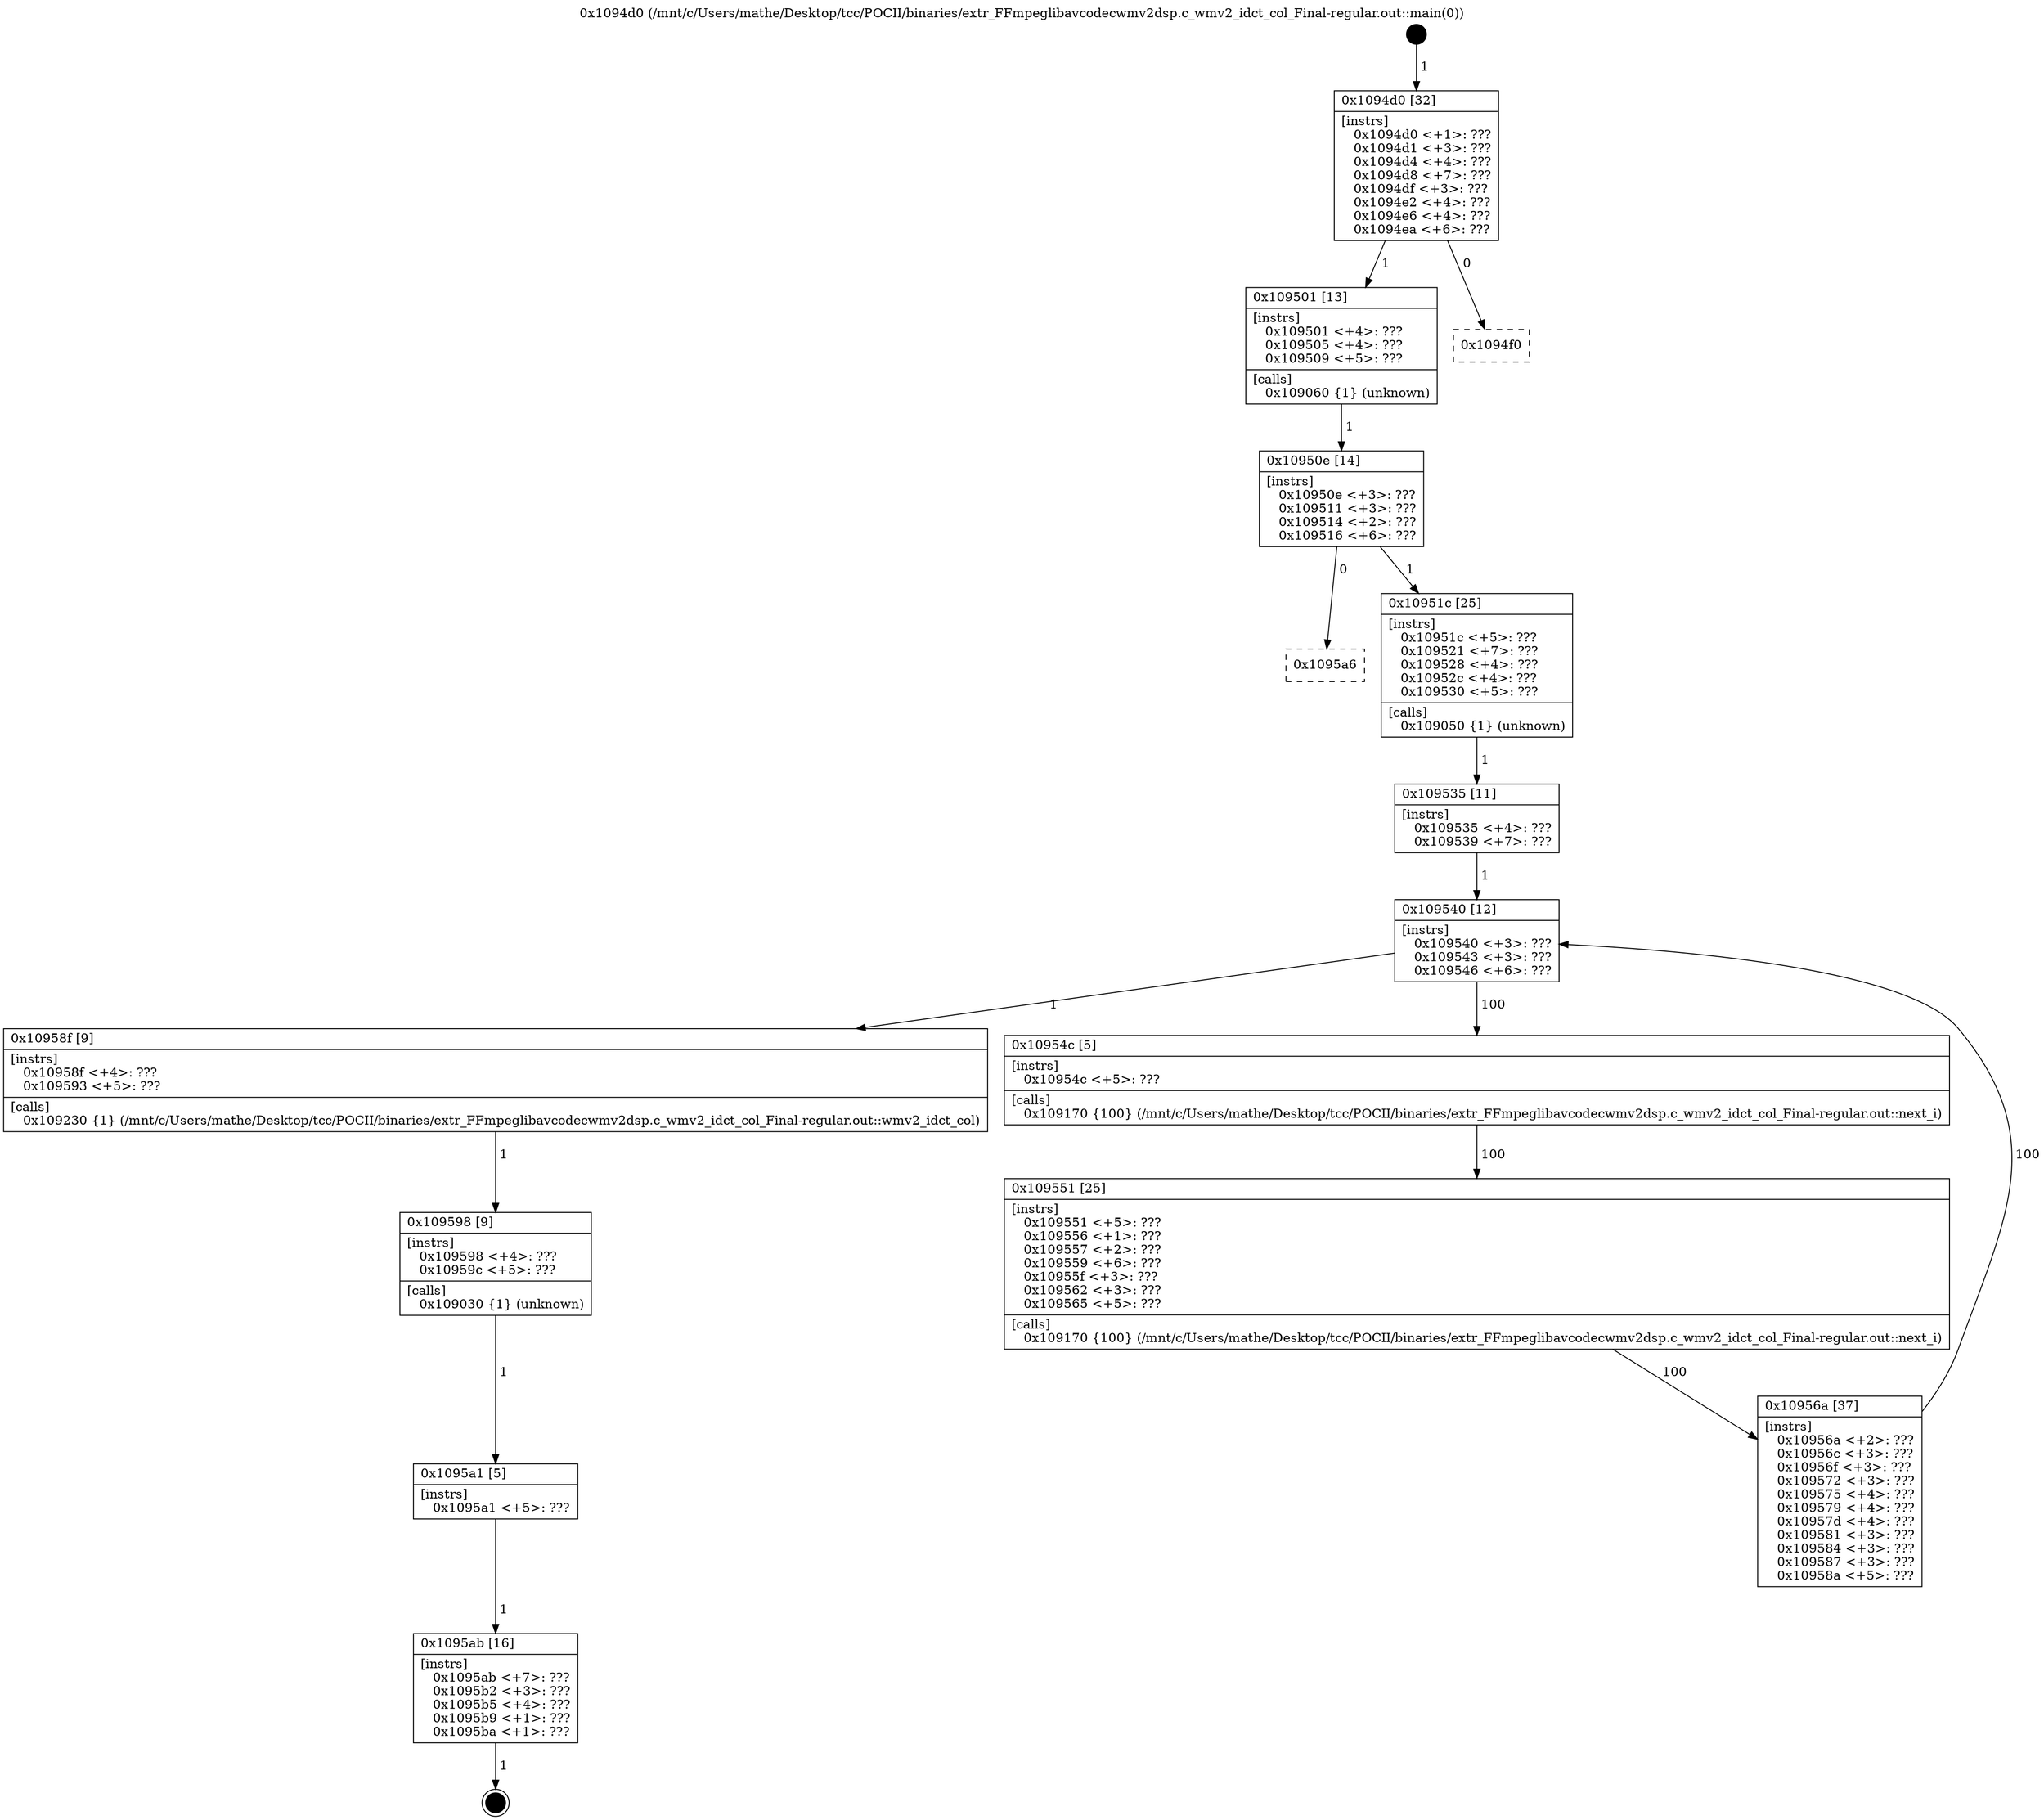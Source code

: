 digraph "0x1094d0" {
  label = "0x1094d0 (/mnt/c/Users/mathe/Desktop/tcc/POCII/binaries/extr_FFmpeglibavcodecwmv2dsp.c_wmv2_idct_col_Final-regular.out::main(0))"
  labelloc = "t"
  node[shape=record]

  Entry [label="",width=0.3,height=0.3,shape=circle,fillcolor=black,style=filled]
  "0x1094d0" [label="{
     0x1094d0 [32]\l
     | [instrs]\l
     &nbsp;&nbsp;0x1094d0 \<+1\>: ???\l
     &nbsp;&nbsp;0x1094d1 \<+3\>: ???\l
     &nbsp;&nbsp;0x1094d4 \<+4\>: ???\l
     &nbsp;&nbsp;0x1094d8 \<+7\>: ???\l
     &nbsp;&nbsp;0x1094df \<+3\>: ???\l
     &nbsp;&nbsp;0x1094e2 \<+4\>: ???\l
     &nbsp;&nbsp;0x1094e6 \<+4\>: ???\l
     &nbsp;&nbsp;0x1094ea \<+6\>: ???\l
  }"]
  "0x109501" [label="{
     0x109501 [13]\l
     | [instrs]\l
     &nbsp;&nbsp;0x109501 \<+4\>: ???\l
     &nbsp;&nbsp;0x109505 \<+4\>: ???\l
     &nbsp;&nbsp;0x109509 \<+5\>: ???\l
     | [calls]\l
     &nbsp;&nbsp;0x109060 \{1\} (unknown)\l
  }"]
  "0x1094f0" [label="{
     0x1094f0\l
  }", style=dashed]
  "0x10950e" [label="{
     0x10950e [14]\l
     | [instrs]\l
     &nbsp;&nbsp;0x10950e \<+3\>: ???\l
     &nbsp;&nbsp;0x109511 \<+3\>: ???\l
     &nbsp;&nbsp;0x109514 \<+2\>: ???\l
     &nbsp;&nbsp;0x109516 \<+6\>: ???\l
  }"]
  "0x1095a6" [label="{
     0x1095a6\l
  }", style=dashed]
  "0x10951c" [label="{
     0x10951c [25]\l
     | [instrs]\l
     &nbsp;&nbsp;0x10951c \<+5\>: ???\l
     &nbsp;&nbsp;0x109521 \<+7\>: ???\l
     &nbsp;&nbsp;0x109528 \<+4\>: ???\l
     &nbsp;&nbsp;0x10952c \<+4\>: ???\l
     &nbsp;&nbsp;0x109530 \<+5\>: ???\l
     | [calls]\l
     &nbsp;&nbsp;0x109050 \{1\} (unknown)\l
  }"]
  Exit [label="",width=0.3,height=0.3,shape=circle,fillcolor=black,style=filled,peripheries=2]
  "0x109540" [label="{
     0x109540 [12]\l
     | [instrs]\l
     &nbsp;&nbsp;0x109540 \<+3\>: ???\l
     &nbsp;&nbsp;0x109543 \<+3\>: ???\l
     &nbsp;&nbsp;0x109546 \<+6\>: ???\l
  }"]
  "0x10958f" [label="{
     0x10958f [9]\l
     | [instrs]\l
     &nbsp;&nbsp;0x10958f \<+4\>: ???\l
     &nbsp;&nbsp;0x109593 \<+5\>: ???\l
     | [calls]\l
     &nbsp;&nbsp;0x109230 \{1\} (/mnt/c/Users/mathe/Desktop/tcc/POCII/binaries/extr_FFmpeglibavcodecwmv2dsp.c_wmv2_idct_col_Final-regular.out::wmv2_idct_col)\l
  }"]
  "0x10954c" [label="{
     0x10954c [5]\l
     | [instrs]\l
     &nbsp;&nbsp;0x10954c \<+5\>: ???\l
     | [calls]\l
     &nbsp;&nbsp;0x109170 \{100\} (/mnt/c/Users/mathe/Desktop/tcc/POCII/binaries/extr_FFmpeglibavcodecwmv2dsp.c_wmv2_idct_col_Final-regular.out::next_i)\l
  }"]
  "0x109551" [label="{
     0x109551 [25]\l
     | [instrs]\l
     &nbsp;&nbsp;0x109551 \<+5\>: ???\l
     &nbsp;&nbsp;0x109556 \<+1\>: ???\l
     &nbsp;&nbsp;0x109557 \<+2\>: ???\l
     &nbsp;&nbsp;0x109559 \<+6\>: ???\l
     &nbsp;&nbsp;0x10955f \<+3\>: ???\l
     &nbsp;&nbsp;0x109562 \<+3\>: ???\l
     &nbsp;&nbsp;0x109565 \<+5\>: ???\l
     | [calls]\l
     &nbsp;&nbsp;0x109170 \{100\} (/mnt/c/Users/mathe/Desktop/tcc/POCII/binaries/extr_FFmpeglibavcodecwmv2dsp.c_wmv2_idct_col_Final-regular.out::next_i)\l
  }"]
  "0x10956a" [label="{
     0x10956a [37]\l
     | [instrs]\l
     &nbsp;&nbsp;0x10956a \<+2\>: ???\l
     &nbsp;&nbsp;0x10956c \<+3\>: ???\l
     &nbsp;&nbsp;0x10956f \<+3\>: ???\l
     &nbsp;&nbsp;0x109572 \<+3\>: ???\l
     &nbsp;&nbsp;0x109575 \<+4\>: ???\l
     &nbsp;&nbsp;0x109579 \<+4\>: ???\l
     &nbsp;&nbsp;0x10957d \<+4\>: ???\l
     &nbsp;&nbsp;0x109581 \<+3\>: ???\l
     &nbsp;&nbsp;0x109584 \<+3\>: ???\l
     &nbsp;&nbsp;0x109587 \<+3\>: ???\l
     &nbsp;&nbsp;0x10958a \<+5\>: ???\l
  }"]
  "0x109535" [label="{
     0x109535 [11]\l
     | [instrs]\l
     &nbsp;&nbsp;0x109535 \<+4\>: ???\l
     &nbsp;&nbsp;0x109539 \<+7\>: ???\l
  }"]
  "0x109598" [label="{
     0x109598 [9]\l
     | [instrs]\l
     &nbsp;&nbsp;0x109598 \<+4\>: ???\l
     &nbsp;&nbsp;0x10959c \<+5\>: ???\l
     | [calls]\l
     &nbsp;&nbsp;0x109030 \{1\} (unknown)\l
  }"]
  "0x1095a1" [label="{
     0x1095a1 [5]\l
     | [instrs]\l
     &nbsp;&nbsp;0x1095a1 \<+5\>: ???\l
  }"]
  "0x1095ab" [label="{
     0x1095ab [16]\l
     | [instrs]\l
     &nbsp;&nbsp;0x1095ab \<+7\>: ???\l
     &nbsp;&nbsp;0x1095b2 \<+3\>: ???\l
     &nbsp;&nbsp;0x1095b5 \<+4\>: ???\l
     &nbsp;&nbsp;0x1095b9 \<+1\>: ???\l
     &nbsp;&nbsp;0x1095ba \<+1\>: ???\l
  }"]
  Entry -> "0x1094d0" [label=" 1"]
  "0x1094d0" -> "0x109501" [label=" 1"]
  "0x1094d0" -> "0x1094f0" [label=" 0"]
  "0x109501" -> "0x10950e" [label=" 1"]
  "0x10950e" -> "0x1095a6" [label=" 0"]
  "0x10950e" -> "0x10951c" [label=" 1"]
  "0x1095ab" -> Exit [label=" 1"]
  "0x10951c" -> "0x109535" [label=" 1"]
  "0x109540" -> "0x10958f" [label=" 1"]
  "0x109540" -> "0x10954c" [label=" 100"]
  "0x10954c" -> "0x109551" [label=" 100"]
  "0x109551" -> "0x10956a" [label=" 100"]
  "0x109535" -> "0x109540" [label=" 1"]
  "0x10956a" -> "0x109540" [label=" 100"]
  "0x10958f" -> "0x109598" [label=" 1"]
  "0x109598" -> "0x1095a1" [label=" 1"]
  "0x1095a1" -> "0x1095ab" [label=" 1"]
}
